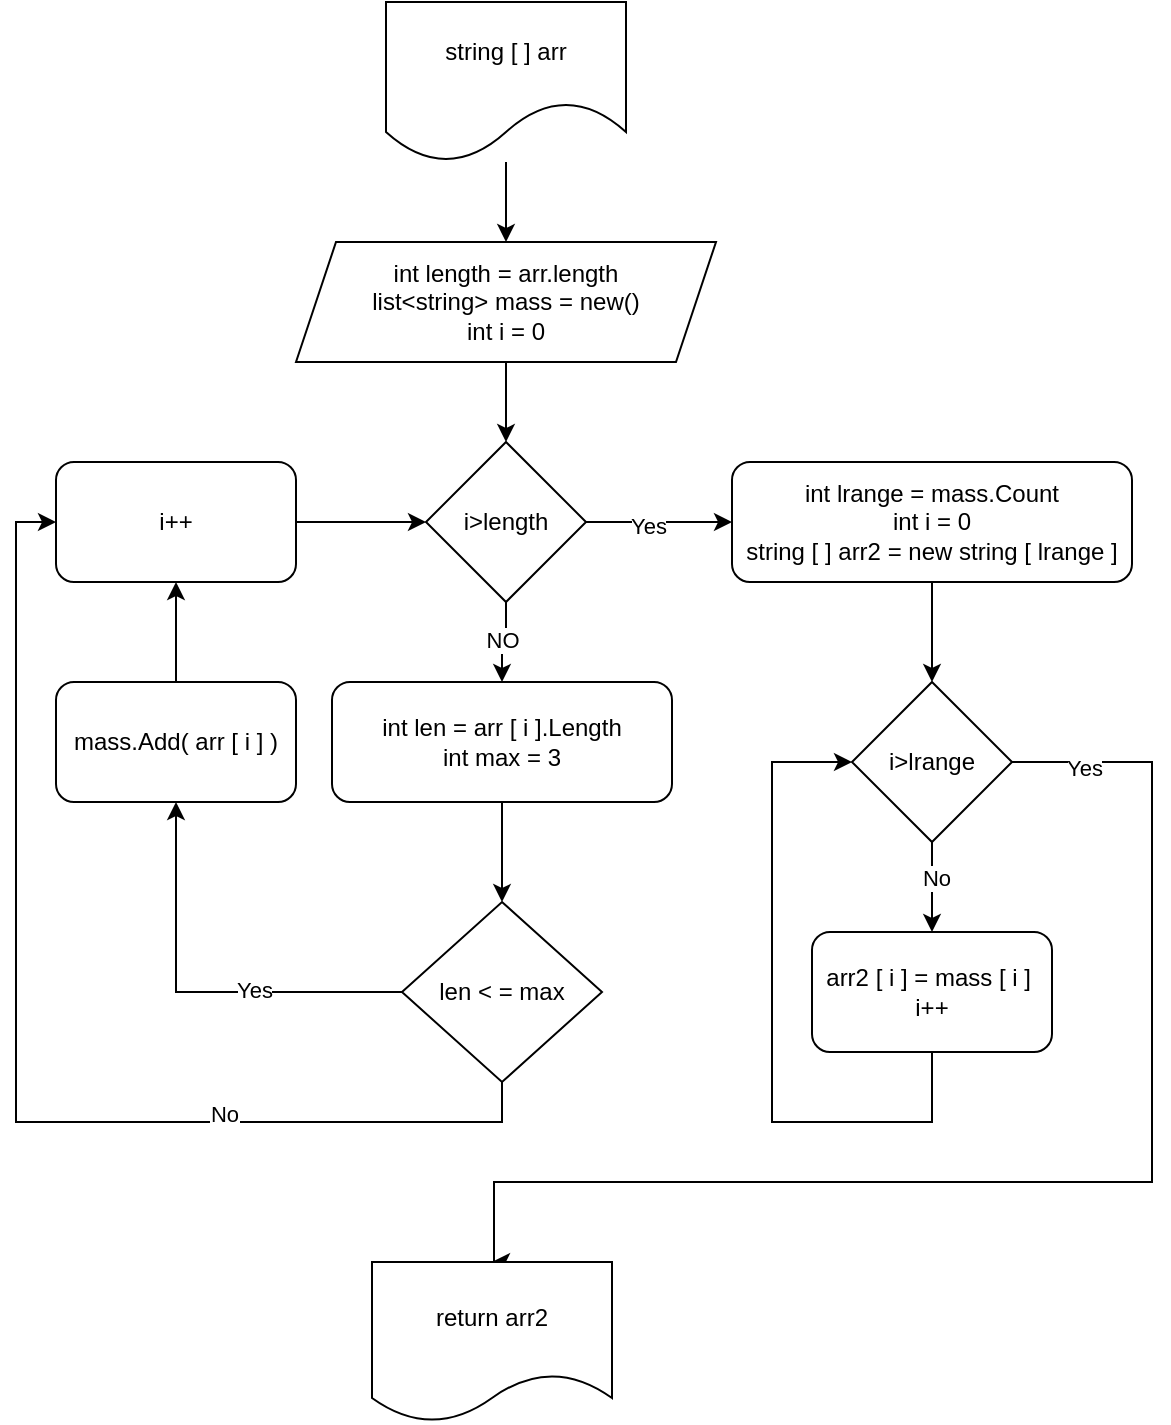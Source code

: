 <mxfile version="23.1.1" type="device">
  <diagram name="Страница — 1" id="9-P4i1iiDAQAPwLJd-Fo">
    <mxGraphModel dx="2213" dy="791" grid="1" gridSize="10" guides="1" tooltips="1" connect="1" arrows="1" fold="1" page="1" pageScale="1" pageWidth="827" pageHeight="1169" math="0" shadow="0">
      <root>
        <mxCell id="0" />
        <mxCell id="1" parent="0" />
        <mxCell id="nU0AsXH7eeYf56PAm0Ts-4" value="" style="edgeStyle=orthogonalEdgeStyle;rounded=0;orthogonalLoop=1;jettySize=auto;html=1;" edge="1" parent="1" source="nU0AsXH7eeYf56PAm0Ts-2" target="nU0AsXH7eeYf56PAm0Ts-3">
          <mxGeometry relative="1" as="geometry" />
        </mxCell>
        <mxCell id="nU0AsXH7eeYf56PAm0Ts-2" value="string [ ] arr" style="shape=document;whiteSpace=wrap;html=1;boundedLbl=1;size=0.375;" vertex="1" parent="1">
          <mxGeometry x="-473" y="20" width="120" height="80" as="geometry" />
        </mxCell>
        <mxCell id="nU0AsXH7eeYf56PAm0Ts-6" value="" style="edgeStyle=orthogonalEdgeStyle;rounded=0;orthogonalLoop=1;jettySize=auto;html=1;" edge="1" parent="1" source="nU0AsXH7eeYf56PAm0Ts-3" target="nU0AsXH7eeYf56PAm0Ts-5">
          <mxGeometry relative="1" as="geometry" />
        </mxCell>
        <mxCell id="nU0AsXH7eeYf56PAm0Ts-3" value="int length = arr.length&lt;br&gt;list&amp;lt;string&amp;gt; mass = new()&lt;br&gt;int i = 0" style="shape=parallelogram;perimeter=parallelogramPerimeter;whiteSpace=wrap;html=1;fixedSize=1;" vertex="1" parent="1">
          <mxGeometry x="-518" y="140" width="210" height="60" as="geometry" />
        </mxCell>
        <mxCell id="nU0AsXH7eeYf56PAm0Ts-8" value="" style="edgeStyle=orthogonalEdgeStyle;rounded=0;orthogonalLoop=1;jettySize=auto;html=1;" edge="1" parent="1" source="nU0AsXH7eeYf56PAm0Ts-5" target="nU0AsXH7eeYf56PAm0Ts-7">
          <mxGeometry relative="1" as="geometry" />
        </mxCell>
        <mxCell id="nU0AsXH7eeYf56PAm0Ts-9" value="NO" style="edgeLabel;html=1;align=center;verticalAlign=middle;resizable=0;points=[];" vertex="1" connectable="0" parent="nU0AsXH7eeYf56PAm0Ts-8">
          <mxGeometry x="-0.1" y="-2" relative="1" as="geometry">
            <mxPoint as="offset" />
          </mxGeometry>
        </mxCell>
        <mxCell id="nU0AsXH7eeYf56PAm0Ts-23" value="" style="edgeStyle=orthogonalEdgeStyle;rounded=0;orthogonalLoop=1;jettySize=auto;html=1;" edge="1" parent="1" source="nU0AsXH7eeYf56PAm0Ts-5" target="nU0AsXH7eeYf56PAm0Ts-22">
          <mxGeometry relative="1" as="geometry" />
        </mxCell>
        <mxCell id="nU0AsXH7eeYf56PAm0Ts-24" value="Yes" style="edgeLabel;html=1;align=center;verticalAlign=middle;resizable=0;points=[];" vertex="1" connectable="0" parent="nU0AsXH7eeYf56PAm0Ts-23">
          <mxGeometry x="-0.151" y="-2" relative="1" as="geometry">
            <mxPoint as="offset" />
          </mxGeometry>
        </mxCell>
        <mxCell id="nU0AsXH7eeYf56PAm0Ts-5" value="i&amp;gt;length" style="rhombus;whiteSpace=wrap;html=1;" vertex="1" parent="1">
          <mxGeometry x="-453" y="240" width="80" height="80" as="geometry" />
        </mxCell>
        <mxCell id="nU0AsXH7eeYf56PAm0Ts-13" value="" style="edgeStyle=orthogonalEdgeStyle;rounded=0;orthogonalLoop=1;jettySize=auto;html=1;" edge="1" parent="1" source="nU0AsXH7eeYf56PAm0Ts-7" target="nU0AsXH7eeYf56PAm0Ts-12">
          <mxGeometry relative="1" as="geometry" />
        </mxCell>
        <mxCell id="nU0AsXH7eeYf56PAm0Ts-7" value="int len = arr [ i ].Length&lt;br&gt;int max = 3" style="rounded=1;whiteSpace=wrap;html=1;" vertex="1" parent="1">
          <mxGeometry x="-500" y="360" width="170" height="60" as="geometry" />
        </mxCell>
        <mxCell id="nU0AsXH7eeYf56PAm0Ts-14" style="edgeStyle=orthogonalEdgeStyle;rounded=0;orthogonalLoop=1;jettySize=auto;html=1;exitX=0;exitY=0.5;exitDx=0;exitDy=0;entryX=0.5;entryY=1;entryDx=0;entryDy=0;" edge="1" parent="1" source="nU0AsXH7eeYf56PAm0Ts-12" target="nU0AsXH7eeYf56PAm0Ts-15">
          <mxGeometry relative="1" as="geometry">
            <mxPoint x="-590" y="495" as="targetPoint" />
          </mxGeometry>
        </mxCell>
        <mxCell id="nU0AsXH7eeYf56PAm0Ts-17" value="Yes" style="edgeLabel;html=1;align=center;verticalAlign=middle;resizable=0;points=[];" vertex="1" connectable="0" parent="nU0AsXH7eeYf56PAm0Ts-14">
          <mxGeometry x="-0.29" y="-1" relative="1" as="geometry">
            <mxPoint as="offset" />
          </mxGeometry>
        </mxCell>
        <mxCell id="nU0AsXH7eeYf56PAm0Ts-18" style="edgeStyle=orthogonalEdgeStyle;rounded=0;orthogonalLoop=1;jettySize=auto;html=1;exitX=0.5;exitY=1;exitDx=0;exitDy=0;entryX=0;entryY=0.5;entryDx=0;entryDy=0;" edge="1" parent="1" source="nU0AsXH7eeYf56PAm0Ts-12" target="nU0AsXH7eeYf56PAm0Ts-16">
          <mxGeometry relative="1" as="geometry" />
        </mxCell>
        <mxCell id="nU0AsXH7eeYf56PAm0Ts-19" value="No" style="edgeLabel;html=1;align=center;verticalAlign=middle;resizable=0;points=[];" vertex="1" connectable="0" parent="nU0AsXH7eeYf56PAm0Ts-18">
          <mxGeometry x="-0.454" y="-4" relative="1" as="geometry">
            <mxPoint as="offset" />
          </mxGeometry>
        </mxCell>
        <mxCell id="nU0AsXH7eeYf56PAm0Ts-12" value="len &amp;lt; = max" style="rhombus;whiteSpace=wrap;html=1;" vertex="1" parent="1">
          <mxGeometry x="-465" y="470" width="100" height="90" as="geometry" />
        </mxCell>
        <mxCell id="nU0AsXH7eeYf56PAm0Ts-20" value="" style="edgeStyle=orthogonalEdgeStyle;rounded=0;orthogonalLoop=1;jettySize=auto;html=1;" edge="1" parent="1" source="nU0AsXH7eeYf56PAm0Ts-15" target="nU0AsXH7eeYf56PAm0Ts-16">
          <mxGeometry relative="1" as="geometry" />
        </mxCell>
        <mxCell id="nU0AsXH7eeYf56PAm0Ts-15" value="mass.Add( arr [ i ] )" style="rounded=1;whiteSpace=wrap;html=1;" vertex="1" parent="1">
          <mxGeometry x="-638" y="360" width="120" height="60" as="geometry" />
        </mxCell>
        <mxCell id="nU0AsXH7eeYf56PAm0Ts-21" value="" style="edgeStyle=orthogonalEdgeStyle;rounded=0;orthogonalLoop=1;jettySize=auto;html=1;" edge="1" parent="1" source="nU0AsXH7eeYf56PAm0Ts-16" target="nU0AsXH7eeYf56PAm0Ts-5">
          <mxGeometry relative="1" as="geometry" />
        </mxCell>
        <mxCell id="nU0AsXH7eeYf56PAm0Ts-16" value="i++" style="rounded=1;whiteSpace=wrap;html=1;" vertex="1" parent="1">
          <mxGeometry x="-638" y="250" width="120" height="60" as="geometry" />
        </mxCell>
        <mxCell id="nU0AsXH7eeYf56PAm0Ts-26" value="" style="edgeStyle=orthogonalEdgeStyle;rounded=0;orthogonalLoop=1;jettySize=auto;html=1;" edge="1" parent="1" source="nU0AsXH7eeYf56PAm0Ts-22" target="nU0AsXH7eeYf56PAm0Ts-25">
          <mxGeometry relative="1" as="geometry" />
        </mxCell>
        <mxCell id="nU0AsXH7eeYf56PAm0Ts-22" value="int lrange = mass.Count&lt;br&gt;int i = 0&lt;br&gt;string [ ] arr2 = new string [ lrange ]" style="rounded=1;whiteSpace=wrap;html=1;" vertex="1" parent="1">
          <mxGeometry x="-300" y="250" width="200" height="60" as="geometry" />
        </mxCell>
        <mxCell id="nU0AsXH7eeYf56PAm0Ts-28" value="" style="edgeStyle=orthogonalEdgeStyle;rounded=0;orthogonalLoop=1;jettySize=auto;html=1;" edge="1" parent="1" source="nU0AsXH7eeYf56PAm0Ts-25" target="nU0AsXH7eeYf56PAm0Ts-27">
          <mxGeometry relative="1" as="geometry" />
        </mxCell>
        <mxCell id="nU0AsXH7eeYf56PAm0Ts-29" value="No" style="edgeLabel;html=1;align=center;verticalAlign=middle;resizable=0;points=[];" vertex="1" connectable="0" parent="nU0AsXH7eeYf56PAm0Ts-28">
          <mxGeometry x="-0.2" y="2" relative="1" as="geometry">
            <mxPoint as="offset" />
          </mxGeometry>
        </mxCell>
        <mxCell id="nU0AsXH7eeYf56PAm0Ts-31" style="edgeStyle=orthogonalEdgeStyle;rounded=0;orthogonalLoop=1;jettySize=auto;html=1;exitX=1;exitY=0.5;exitDx=0;exitDy=0;" edge="1" parent="1" source="nU0AsXH7eeYf56PAm0Ts-25">
          <mxGeometry relative="1" as="geometry">
            <mxPoint x="-420" y="650" as="targetPoint" />
            <Array as="points">
              <mxPoint x="-90" y="400" />
              <mxPoint x="-90" y="610" />
              <mxPoint x="-419" y="610" />
            </Array>
          </mxGeometry>
        </mxCell>
        <mxCell id="nU0AsXH7eeYf56PAm0Ts-32" value="Yes" style="edgeLabel;html=1;align=center;verticalAlign=middle;resizable=0;points=[];" vertex="1" connectable="0" parent="nU0AsXH7eeYf56PAm0Ts-31">
          <mxGeometry x="-0.889" y="-3" relative="1" as="geometry">
            <mxPoint as="offset" />
          </mxGeometry>
        </mxCell>
        <mxCell id="nU0AsXH7eeYf56PAm0Ts-25" value="i&amp;gt;lrange" style="rhombus;whiteSpace=wrap;html=1;" vertex="1" parent="1">
          <mxGeometry x="-240" y="360" width="80" height="80" as="geometry" />
        </mxCell>
        <mxCell id="nU0AsXH7eeYf56PAm0Ts-30" style="edgeStyle=orthogonalEdgeStyle;rounded=0;orthogonalLoop=1;jettySize=auto;html=1;exitX=0.5;exitY=1;exitDx=0;exitDy=0;entryX=0;entryY=0.5;entryDx=0;entryDy=0;" edge="1" parent="1" source="nU0AsXH7eeYf56PAm0Ts-27" target="nU0AsXH7eeYf56PAm0Ts-25">
          <mxGeometry relative="1" as="geometry">
            <Array as="points">
              <mxPoint x="-200" y="580" />
              <mxPoint x="-280" y="580" />
              <mxPoint x="-280" y="400" />
            </Array>
          </mxGeometry>
        </mxCell>
        <mxCell id="nU0AsXH7eeYf56PAm0Ts-27" value="arr2 [ i ] = mass [ i ]&amp;nbsp;&lt;br&gt;i++" style="rounded=1;whiteSpace=wrap;html=1;" vertex="1" parent="1">
          <mxGeometry x="-260" y="485" width="120" height="60" as="geometry" />
        </mxCell>
        <mxCell id="nU0AsXH7eeYf56PAm0Ts-33" value="return arr2" style="shape=document;whiteSpace=wrap;html=1;boundedLbl=1;" vertex="1" parent="1">
          <mxGeometry x="-480" y="650" width="120" height="80" as="geometry" />
        </mxCell>
      </root>
    </mxGraphModel>
  </diagram>
</mxfile>
